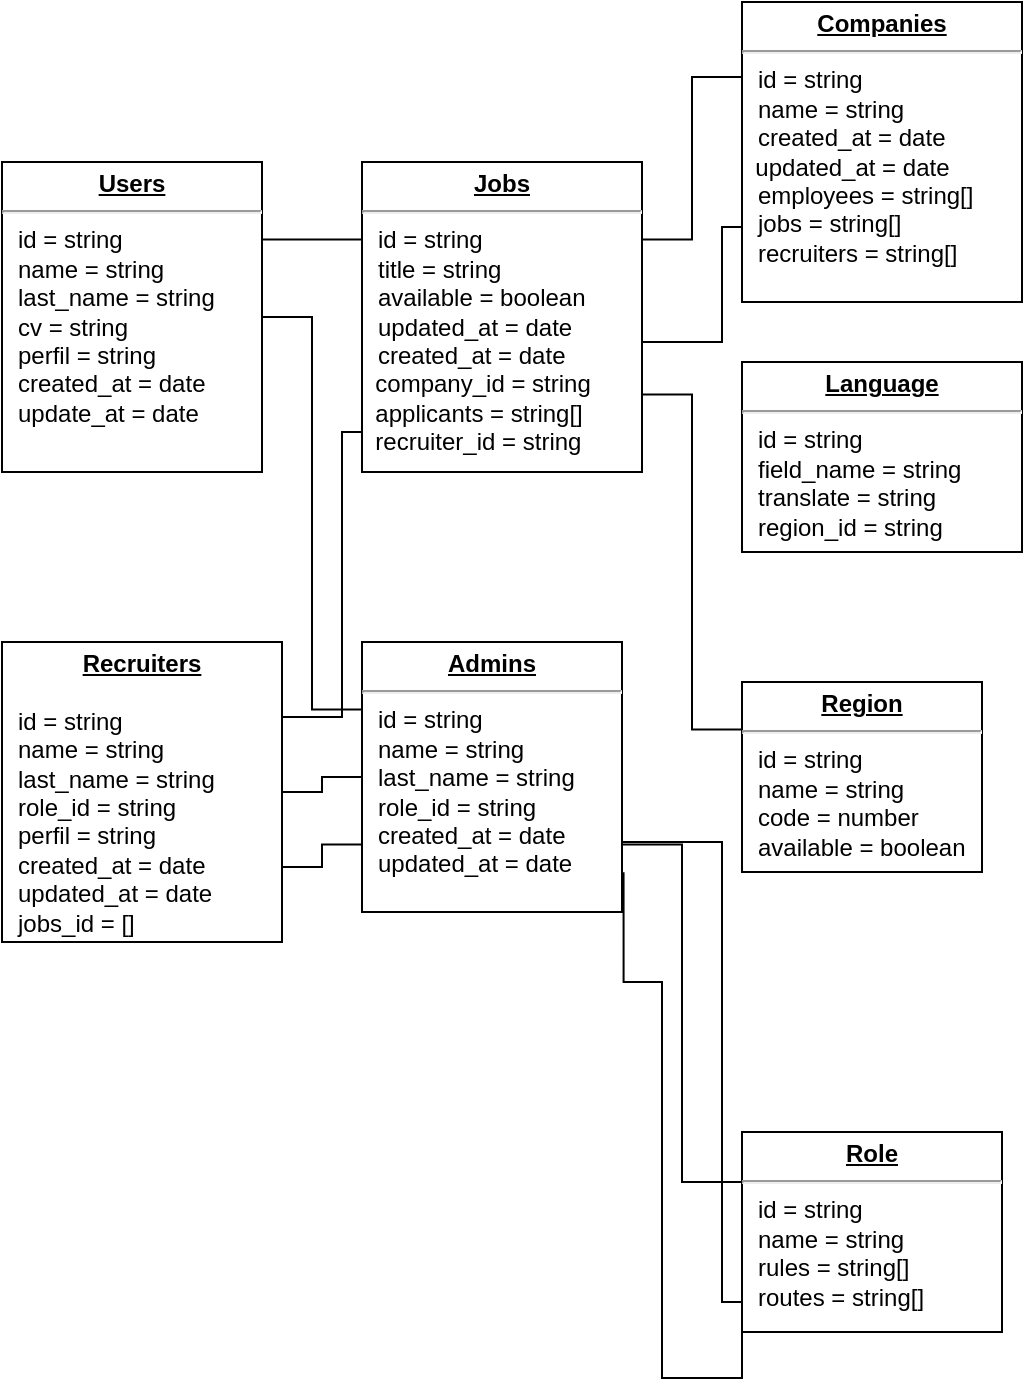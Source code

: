 <mxfile version="22.0.4" type="github">
  <diagram name="Page-1" id="a7904f86-f2b4-8e86-fa97-74104820619b">
    <mxGraphModel dx="673" dy="513" grid="1" gridSize="10" guides="1" tooltips="1" connect="1" arrows="1" fold="1" page="1" pageScale="1" pageWidth="1100" pageHeight="850" background="none" math="0" shadow="0">
      <root>
        <mxCell id="0" />
        <mxCell id="1" parent="0" />
        <mxCell id="24794b860abc3c2d-36" style="edgeStyle=orthogonalEdgeStyle;rounded=0;html=1;exitX=1;exitY=0.5;entryX=0;entryY=0.25;labelBackgroundColor=none;endArrow=none;endFill=0;endSize=8;fontFamily=Verdana;fontSize=12;align=left;" parent="1" source="24794b860abc3c2d-1" target="24794b860abc3c2d-18" edge="1">
          <mxGeometry relative="1" as="geometry" />
        </mxCell>
        <mxCell id="24794b860abc3c2d-1" value="&lt;p style=&quot;margin: 0px ; margin-top: 4px ; text-align: center ; text-decoration: underline&quot;&gt;&lt;b&gt;Users&lt;/b&gt;&lt;/p&gt;&lt;hr&gt;&lt;p style=&quot;margin: 0px ; margin-left: 8px&quot;&gt;id = string&lt;br&gt;&lt;/p&gt;&lt;p style=&quot;margin: 0px ; margin-left: 8px&quot;&gt;name = string&lt;br&gt;last_name = string&lt;br&gt;cv = string&lt;br&gt;&lt;/p&gt;&lt;p style=&quot;margin: 0px ; margin-left: 8px&quot;&gt;perfil = string&lt;/p&gt;&lt;p style=&quot;margin: 0px ; margin-left: 8px&quot;&gt;created_at = date&lt;/p&gt;&lt;p style=&quot;margin: 0px ; margin-left: 8px&quot;&gt;update_at = date&lt;br&gt;&lt;/p&gt;&lt;p style=&quot;margin: 0px ; margin-left: 8px&quot;&gt;&lt;br&gt;&lt;/p&gt;" style="verticalAlign=top;align=left;overflow=fill;fontSize=12;fontFamily=Helvetica;html=1;rounded=0;shadow=0;comic=0;labelBackgroundColor=none;strokeWidth=1" parent="1" vertex="1">
          <mxGeometry x="40" y="205" width="130" height="155" as="geometry" />
        </mxCell>
        <mxCell id="24794b860abc3c2d-39" style="edgeStyle=orthogonalEdgeStyle;rounded=0;html=1;exitX=1;exitY=0.25;entryX=0;entryY=0.75;labelBackgroundColor=none;endArrow=none;endFill=0;endSize=8;fontFamily=Verdana;fontSize=12;align=left;" parent="1" source="24794b860abc3c2d-16" target="24794b860abc3c2d-17" edge="1">
          <mxGeometry relative="1" as="geometry">
            <Array as="points">
              <mxPoint x="210" y="483" />
              <mxPoint x="210" y="340" />
            </Array>
          </mxGeometry>
        </mxCell>
        <mxCell id="24794b860abc3c2d-16" value="&lt;p style=&quot;margin: 0px ; margin-top: 4px ; text-align: center ; text-decoration: underline&quot;&gt;&lt;b&gt;Recruiters&lt;/b&gt;&lt;/p&gt;&lt;br&gt;&lt;p style=&quot;margin: 0px ; margin-left: 8px&quot;&gt;id = string&lt;br&gt;name = string&lt;br&gt;last_name = string&lt;br&gt;&lt;/p&gt;&lt;p style=&quot;margin: 0px ; margin-left: 8px&quot;&gt;role_id = string&lt;br&gt;&lt;/p&gt;&lt;p style=&quot;margin: 0px ; margin-left: 8px&quot;&gt;perfil = string&lt;br&gt;&lt;/p&gt;&lt;p style=&quot;margin: 0px ; margin-left: 8px&quot;&gt;created_at = date&lt;br&gt;&lt;/p&gt;&lt;p style=&quot;margin: 0px ; margin-left: 8px&quot;&gt;updated_at = date&lt;br&gt;&lt;/p&gt;&lt;p style=&quot;margin: 0px ; margin-left: 8px&quot;&gt;jobs_id = []&lt;br&gt;&lt;/p&gt;" style="verticalAlign=top;align=left;overflow=fill;fontSize=12;fontFamily=Helvetica;html=1;rounded=0;shadow=0;comic=0;labelBackgroundColor=none;strokeWidth=1" parent="1" vertex="1">
          <mxGeometry x="40" y="445" width="140" height="150" as="geometry" />
        </mxCell>
        <mxCell id="24794b860abc3c2d-40" style="edgeStyle=orthogonalEdgeStyle;rounded=0;html=1;exitX=0;exitY=0.25;entryX=1;entryY=0.25;labelBackgroundColor=none;endArrow=none;endFill=0;endSize=8;fontFamily=Verdana;fontSize=12;align=left;" parent="1" source="24794b860abc3c2d-17" target="24794b860abc3c2d-1" edge="1">
          <mxGeometry relative="1" as="geometry" />
        </mxCell>
        <mxCell id="24794b860abc3c2d-41" style="edgeStyle=orthogonalEdgeStyle;rounded=0;html=1;exitX=1;exitY=0.25;entryX=0;entryY=0.25;labelBackgroundColor=none;endArrow=none;endFill=0;endSize=8;fontFamily=Verdana;fontSize=12;align=left;" parent="1" source="24794b860abc3c2d-17" target="24794b860abc3c2d-19" edge="1">
          <mxGeometry relative="1" as="geometry" />
        </mxCell>
        <mxCell id="24794b860abc3c2d-17" value="&lt;p style=&quot;margin: 0px ; margin-top: 4px ; text-align: center ; text-decoration: underline&quot;&gt;&lt;b&gt;Jobs&lt;/b&gt;&lt;/p&gt;&lt;hr&gt;&lt;p style=&quot;margin: 0px ; margin-left: 8px&quot;&gt;id = string&lt;br&gt;title = string&lt;br&gt;available = boolean&lt;br&gt;&lt;/p&gt;&lt;p style=&quot;margin: 0px ; margin-left: 8px&quot;&gt;updated_at = date&lt;br&gt;&lt;/p&gt;&lt;p style=&quot;margin: 0px ; margin-left: 8px&quot;&gt;created_at = date&lt;br&gt;&lt;/p&gt;&lt;div&gt;&amp;nbsp; company_id = string&lt;/div&gt;&lt;div&gt;&amp;nbsp; applicants = string[]&lt;/div&gt;&lt;div&gt;&amp;nbsp; recruiter_id = string&lt;/div&gt;" style="verticalAlign=top;align=left;overflow=fill;fontSize=12;fontFamily=Helvetica;html=1;rounded=0;shadow=0;comic=0;labelBackgroundColor=none;strokeWidth=1" parent="1" vertex="1">
          <mxGeometry x="220" y="205" width="140" height="155" as="geometry" />
        </mxCell>
        <mxCell id="24794b860abc3c2d-37" style="edgeStyle=orthogonalEdgeStyle;rounded=0;html=1;exitX=0;exitY=0.75;entryX=1;entryY=0.75;labelBackgroundColor=none;endArrow=none;endFill=0;endSize=8;fontFamily=Verdana;fontSize=12;align=left;" parent="1" source="24794b860abc3c2d-18" target="24794b860abc3c2d-16" edge="1">
          <mxGeometry relative="1" as="geometry" />
        </mxCell>
        <mxCell id="24794b860abc3c2d-38" style="edgeStyle=orthogonalEdgeStyle;rounded=0;html=1;exitX=0;exitY=0.5;entryX=1;entryY=0.5;labelBackgroundColor=none;endArrow=none;endFill=0;endSize=8;fontFamily=Verdana;fontSize=12;align=left;" parent="1" source="24794b860abc3c2d-18" target="24794b860abc3c2d-16" edge="1">
          <mxGeometry relative="1" as="geometry" />
        </mxCell>
        <mxCell id="24794b860abc3c2d-18" value="&lt;p style=&quot;margin: 0px ; margin-top: 4px ; text-align: center ; text-decoration: underline&quot;&gt;&lt;b&gt;Admins&lt;/b&gt;&lt;/p&gt;&lt;hr&gt;&lt;p style=&quot;margin: 0px ; margin-left: 8px&quot;&gt;id = string&lt;br&gt;name = string&lt;br&gt;last_name = string&lt;br&gt;&lt;/p&gt;&lt;p style=&quot;margin: 0px ; margin-left: 8px&quot;&gt;role_id = string &lt;br&gt;&lt;/p&gt;&lt;p style=&quot;margin: 0px ; margin-left: 8px&quot;&gt;created_at = date&lt;br&gt;&lt;/p&gt;&lt;p style=&quot;margin: 0px ; margin-left: 8px&quot;&gt;updated_at = date&lt;br&gt;&lt;/p&gt;" style="verticalAlign=top;align=left;overflow=fill;fontSize=12;fontFamily=Helvetica;html=1;rounded=0;shadow=0;comic=0;labelBackgroundColor=none;strokeWidth=1" parent="1" vertex="1">
          <mxGeometry x="220" y="445" width="130" height="135" as="geometry" />
        </mxCell>
        <mxCell id="24794b860abc3c2d-42" style="edgeStyle=orthogonalEdgeStyle;rounded=0;html=1;exitX=0;exitY=0.75;entryX=1;entryY=0.5;labelBackgroundColor=none;endArrow=none;endFill=0;endSize=8;fontFamily=Verdana;fontSize=12;align=left;" parent="1" source="24794b860abc3c2d-19" target="24794b860abc3c2d-17" edge="1">
          <mxGeometry relative="1" as="geometry">
            <Array as="points">
              <mxPoint x="400" y="238" />
              <mxPoint x="400" y="295" />
            </Array>
          </mxGeometry>
        </mxCell>
        <mxCell id="24794b860abc3c2d-19" value="&lt;p style=&quot;margin: 0px ; margin-top: 4px ; text-align: center ; text-decoration: underline&quot;&gt;&lt;b&gt;Companies&lt;/b&gt;&lt;/p&gt;&lt;hr&gt;&lt;p style=&quot;margin: 0px ; margin-left: 8px&quot;&gt;id = string&lt;br&gt;name = string&lt;br&gt;created_at = date&lt;br&gt;&lt;/p&gt;&amp;nbsp; updated_at = date&lt;br&gt;&lt;p style=&quot;margin: 0px ; margin-left: 8px&quot;&gt;employees = string[]&lt;br&gt;&lt;/p&gt;&lt;p style=&quot;margin: 0px ; margin-left: 8px&quot;&gt;jobs = string[]&lt;/p&gt;&lt;p style=&quot;margin: 0px ; margin-left: 8px&quot;&gt;recruiters = string[]&lt;br&gt;&lt;/p&gt;" style="verticalAlign=top;align=left;overflow=fill;fontSize=12;fontFamily=Helvetica;html=1;rounded=0;shadow=0;comic=0;labelBackgroundColor=none;strokeWidth=1" parent="1" vertex="1">
          <mxGeometry x="410" y="125" width="140" height="150" as="geometry" />
        </mxCell>
        <mxCell id="24794b860abc3c2d-20" value="&lt;p style=&quot;margin: 0px ; margin-top: 4px ; text-align: center ; text-decoration: underline&quot;&gt;&lt;b&gt;Language&lt;/b&gt;&lt;/p&gt;&lt;hr&gt;&lt;p style=&quot;margin: 0px ; margin-left: 8px&quot;&gt;id = string&lt;br&gt;&lt;/p&gt;&lt;p style=&quot;margin: 0px ; margin-left: 8px&quot;&gt;field_name = string&lt;br&gt;translate = string&lt;br&gt;region_id = string&lt;br&gt;&lt;/p&gt;&lt;p style=&quot;margin: 0px ; margin-left: 8px&quot;&gt;&lt;br&gt;&lt;/p&gt;" style="verticalAlign=top;align=left;overflow=fill;fontSize=12;fontFamily=Helvetica;html=1;rounded=0;shadow=0;comic=0;labelBackgroundColor=none;strokeWidth=1" parent="1" vertex="1">
          <mxGeometry x="410" y="305" width="140" height="95" as="geometry" />
        </mxCell>
        <mxCell id="24794b860abc3c2d-48" style="edgeStyle=orthogonalEdgeStyle;rounded=0;html=1;exitX=0;exitY=0.25;entryX=1;entryY=0.75;labelBackgroundColor=none;endArrow=none;endFill=0;endSize=8;fontFamily=Verdana;fontSize=12;align=left;" parent="1" source="24794b860abc3c2d-21" target="24794b860abc3c2d-17" edge="1">
          <mxGeometry relative="1" as="geometry" />
        </mxCell>
        <mxCell id="24794b860abc3c2d-21" value="&lt;p style=&quot;margin: 0px ; margin-top: 4px ; text-align: center ; text-decoration: underline&quot;&gt;&lt;b&gt;Region&lt;/b&gt;&lt;/p&gt;&lt;hr&gt;&lt;p style=&quot;margin: 0px ; margin-left: 8px&quot;&gt;id = string&lt;br&gt;name = string&lt;br&gt;code = number&lt;br&gt;&lt;/p&gt;&lt;p style=&quot;margin: 0px ; margin-left: 8px&quot;&gt;available = boolean&lt;br&gt;&lt;/p&gt;&lt;p style=&quot;margin: 0px ; margin-left: 8px&quot;&gt;&lt;br&gt;&lt;/p&gt;" style="verticalAlign=top;align=left;overflow=fill;fontSize=12;fontFamily=Helvetica;html=1;rounded=0;shadow=0;comic=0;labelBackgroundColor=none;strokeWidth=1" parent="1" vertex="1">
          <mxGeometry x="410" y="465" width="120" height="95" as="geometry" />
        </mxCell>
        <mxCell id="24794b860abc3c2d-47" style="edgeStyle=orthogonalEdgeStyle;rounded=0;html=1;exitX=0;exitY=0.25;entryX=1;entryY=0.75;labelBackgroundColor=none;endArrow=none;endFill=0;endSize=8;fontFamily=Verdana;fontSize=12;align=left;" parent="1" source="24794b860abc3c2d-22" target="24794b860abc3c2d-18" edge="1">
          <mxGeometry relative="1" as="geometry" />
        </mxCell>
        <mxCell id="24794b860abc3c2d-50" style="edgeStyle=orthogonalEdgeStyle;rounded=0;html=1;exitX=0;exitY=0.75;entryX=1.006;entryY=0.853;entryPerimeter=0;labelBackgroundColor=none;endArrow=none;endFill=0;endSize=8;fontFamily=Verdana;fontSize=12;align=left;" parent="1" source="24794b860abc3c2d-22" target="24794b860abc3c2d-18" edge="1">
          <mxGeometry relative="1" as="geometry">
            <Array as="points">
              <mxPoint x="370" y="813" />
              <mxPoint x="370" y="615" />
            </Array>
          </mxGeometry>
        </mxCell>
        <mxCell id="24794b860abc3c2d-51" style="edgeStyle=orthogonalEdgeStyle;rounded=0;html=1;exitX=0;exitY=0.5;entryX=1;entryY=0.5;labelBackgroundColor=none;endArrow=none;endFill=0;endSize=8;fontFamily=Verdana;fontSize=12;align=left;" parent="1" source="24794b860abc3c2d-22" target="24794b860abc3c2d-18" edge="1">
          <mxGeometry relative="1" as="geometry">
            <Array as="points">
              <mxPoint x="400" y="775" />
              <mxPoint x="400" y="545" />
            </Array>
          </mxGeometry>
        </mxCell>
        <mxCell id="24794b860abc3c2d-22" value="&lt;p style=&quot;margin: 0px ; margin-top: 4px ; text-align: center ; text-decoration: underline&quot;&gt;&lt;b&gt;Role&lt;/b&gt;&lt;/p&gt;&lt;hr&gt;&lt;p style=&quot;margin: 0px ; margin-left: 8px&quot;&gt;id = string&lt;br&gt;name = string&lt;br&gt;rules = string[]&lt;/p&gt;&lt;p style=&quot;margin: 0px ; margin-left: 8px&quot;&gt;routes = string[]&lt;br&gt;&lt;/p&gt;" style="verticalAlign=top;align=left;overflow=fill;fontSize=12;fontFamily=Helvetica;html=1;rounded=0;shadow=0;comic=0;labelBackgroundColor=none;strokeWidth=1" parent="1" vertex="1">
          <mxGeometry x="410" y="690" width="130" height="100" as="geometry" />
        </mxCell>
      </root>
    </mxGraphModel>
  </diagram>
</mxfile>
